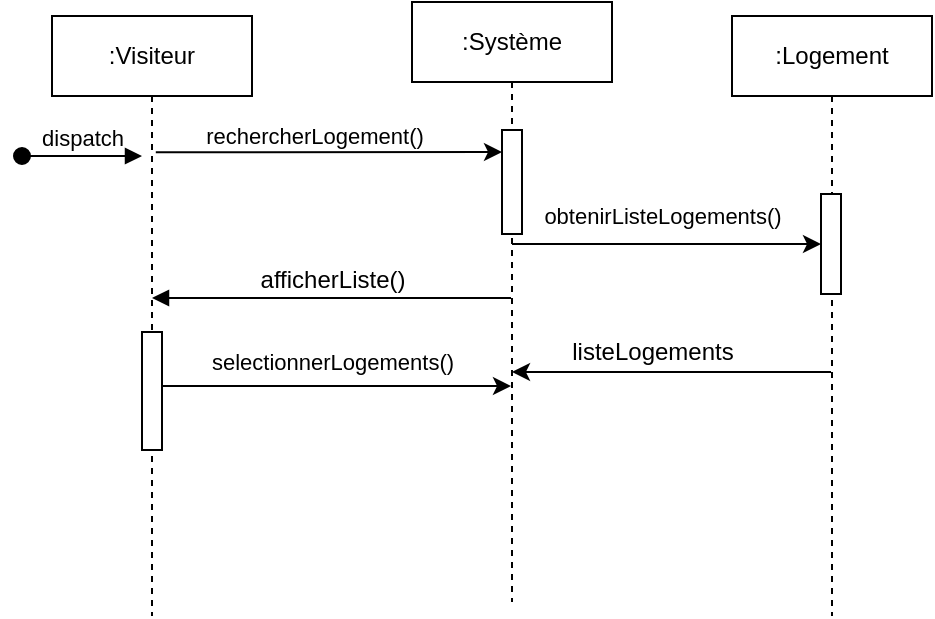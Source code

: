 <mxfile version="25.0.3">
  <diagram name="Page-1" id="2YBvvXClWsGukQMizWep">
    <mxGraphModel dx="649" dy="411" grid="1" gridSize="10" guides="1" tooltips="1" connect="1" arrows="1" fold="1" page="1" pageScale="1" pageWidth="850" pageHeight="1100" math="0" shadow="0">
      <root>
        <mxCell id="0" />
        <mxCell id="1" parent="0" />
        <mxCell id="yhxQ4M6iJ7IYZqtbcI3r-26" value="" style="edgeStyle=elbowEdgeStyle;rounded=0;orthogonalLoop=1;jettySize=auto;html=1;elbow=vertical;curved=0;" edge="1" parent="1" source="yhxQ4M6iJ7IYZqtbcI3r-38">
          <mxGeometry relative="1" as="geometry">
            <mxPoint x="89.5" y="225" as="sourcePoint" />
            <mxPoint x="269.5" y="225" as="targetPoint" />
          </mxGeometry>
        </mxCell>
        <mxCell id="aM9ryv3xv72pqoxQDRHE-1" value=":Visiteur" style="shape=umlLifeline;perimeter=lifelinePerimeter;whiteSpace=wrap;html=1;container=0;dropTarget=0;collapsible=0;recursiveResize=0;outlineConnect=0;portConstraint=eastwest;newEdgeStyle={&quot;edgeStyle&quot;:&quot;elbowEdgeStyle&quot;,&quot;elbow&quot;:&quot;vertical&quot;,&quot;curved&quot;:0,&quot;rounded&quot;:0};" parent="1" vertex="1">
          <mxGeometry x="40" y="40" width="100" height="300" as="geometry" />
        </mxCell>
        <mxCell id="aM9ryv3xv72pqoxQDRHE-3" value="dispatch" style="html=1;verticalAlign=bottom;startArrow=oval;endArrow=block;startSize=8;edgeStyle=elbowEdgeStyle;elbow=vertical;curved=0;rounded=0;" parent="aM9ryv3xv72pqoxQDRHE-1" edge="1">
          <mxGeometry relative="1" as="geometry">
            <mxPoint x="-15" y="70" as="sourcePoint" />
            <mxPoint x="45" y="70" as="targetPoint" />
          </mxGeometry>
        </mxCell>
        <mxCell id="yhxQ4M6iJ7IYZqtbcI3r-38" value="" style="html=1;points=[[0,0,0,0,5],[0,1,0,0,-5],[1,0,0,0,5],[1,1,0,0,-5]];perimeter=orthogonalPerimeter;outlineConnect=0;targetShapes=umlLifeline;portConstraint=eastwest;newEdgeStyle={&quot;curved&quot;:0,&quot;rounded&quot;:0};" vertex="1" parent="aM9ryv3xv72pqoxQDRHE-1">
          <mxGeometry x="45" y="158" width="10" height="59" as="geometry" />
        </mxCell>
        <mxCell id="aM9ryv3xv72pqoxQDRHE-5" value=":Système" style="shape=umlLifeline;perimeter=lifelinePerimeter;whiteSpace=wrap;html=1;container=0;dropTarget=0;collapsible=0;recursiveResize=0;outlineConnect=0;portConstraint=eastwest;newEdgeStyle={&quot;edgeStyle&quot;:&quot;elbowEdgeStyle&quot;,&quot;elbow&quot;:&quot;vertical&quot;,&quot;curved&quot;:0,&quot;rounded&quot;:0};" parent="1" vertex="1">
          <mxGeometry x="220" y="33" width="100" height="300" as="geometry" />
        </mxCell>
        <mxCell id="yhxQ4M6iJ7IYZqtbcI3r-35" value="" style="html=1;points=[[0,0,0,0,5],[0,1,0,0,-5],[1,0,0,0,5],[1,1,0,0,-5]];perimeter=orthogonalPerimeter;outlineConnect=0;targetShapes=umlLifeline;portConstraint=eastwest;newEdgeStyle={&quot;curved&quot;:0,&quot;rounded&quot;:0};" vertex="1" parent="aM9ryv3xv72pqoxQDRHE-5">
          <mxGeometry x="45" y="64" width="10" height="52" as="geometry" />
        </mxCell>
        <mxCell id="aM9ryv3xv72pqoxQDRHE-9" value="" style="html=1;verticalAlign=bottom;endArrow=block;edgeStyle=elbowEdgeStyle;elbow=vertical;curved=0;rounded=0;" parent="1" source="aM9ryv3xv72pqoxQDRHE-5" target="aM9ryv3xv72pqoxQDRHE-1" edge="1">
          <mxGeometry x="0.006" relative="1" as="geometry">
            <mxPoint x="265" y="181" as="sourcePoint" />
            <Array as="points">
              <mxPoint x="190" y="181" />
            </Array>
            <mxPoint x="100" y="181" as="targetPoint" />
            <mxPoint as="offset" />
          </mxGeometry>
        </mxCell>
        <mxCell id="yhxQ4M6iJ7IYZqtbcI3r-1" value=":Logement" style="shape=umlLifeline;perimeter=lifelinePerimeter;whiteSpace=wrap;html=1;container=0;dropTarget=0;collapsible=0;recursiveResize=0;outlineConnect=0;portConstraint=eastwest;newEdgeStyle={&quot;edgeStyle&quot;:&quot;elbowEdgeStyle&quot;,&quot;elbow&quot;:&quot;vertical&quot;,&quot;curved&quot;:0,&quot;rounded&quot;:0};" vertex="1" parent="1">
          <mxGeometry x="380" y="40" width="100" height="300" as="geometry" />
        </mxCell>
        <mxCell id="yhxQ4M6iJ7IYZqtbcI3r-28" value="" style="html=1;points=[[0,0,0,0,5],[0,1,0,0,-5],[1,0,0,0,5],[1,1,0,0,-5]];perimeter=orthogonalPerimeter;outlineConnect=0;targetShapes=umlLifeline;portConstraint=eastwest;newEdgeStyle={&quot;curved&quot;:0,&quot;rounded&quot;:0};" vertex="1" parent="yhxQ4M6iJ7IYZqtbcI3r-1">
          <mxGeometry x="44.5" y="89" width="10" height="50" as="geometry" />
        </mxCell>
        <mxCell id="yhxQ4M6iJ7IYZqtbcI3r-4" value="" style="edgeStyle=elbowEdgeStyle;rounded=0;orthogonalLoop=1;jettySize=auto;html=1;elbow=vertical;curved=0;" edge="1" parent="1" source="aM9ryv3xv72pqoxQDRHE-5" target="yhxQ4M6iJ7IYZqtbcI3r-28">
          <mxGeometry relative="1" as="geometry">
            <mxPoint x="269.5" y="130" as="sourcePoint" />
            <mxPoint x="429.5" y="130" as="targetPoint" />
          </mxGeometry>
        </mxCell>
        <mxCell id="yhxQ4M6iJ7IYZqtbcI3r-7" value="" style="edgeStyle=elbowEdgeStyle;rounded=0;orthogonalLoop=1;jettySize=auto;html=1;elbow=vertical;curved=0;" edge="1" parent="1" target="aM9ryv3xv72pqoxQDRHE-5">
          <mxGeometry relative="1" as="geometry">
            <mxPoint x="429.5" y="218" as="sourcePoint" />
            <mxPoint x="274.5" y="218" as="targetPoint" />
          </mxGeometry>
        </mxCell>
        <mxCell id="yhxQ4M6iJ7IYZqtbcI3r-8" value="listeLogements" style="text;html=1;align=center;verticalAlign=middle;resizable=0;points=[];autosize=1;strokeColor=none;fillColor=none;" vertex="1" parent="1">
          <mxGeometry x="290" y="193" width="100" height="30" as="geometry" />
        </mxCell>
        <mxCell id="yhxQ4M6iJ7IYZqtbcI3r-9" value="afficherListe()" style="text;html=1;align=center;verticalAlign=middle;resizable=0;points=[];autosize=1;strokeColor=none;fillColor=none;" vertex="1" parent="1">
          <mxGeometry x="130" y="157" width="100" height="30" as="geometry" />
        </mxCell>
        <mxCell id="yhxQ4M6iJ7IYZqtbcI3r-13" value="" style="edgeStyle=elbowEdgeStyle;rounded=0;orthogonalLoop=1;jettySize=auto;html=1;elbow=vertical;curved=0;exitX=0.519;exitY=0.257;exitDx=0;exitDy=0;exitPerimeter=0;" edge="1" parent="1" target="yhxQ4M6iJ7IYZqtbcI3r-35">
          <mxGeometry relative="1" as="geometry">
            <mxPoint x="91.9" y="108.1" as="sourcePoint" />
            <mxPoint x="255" y="108" as="targetPoint" />
          </mxGeometry>
        </mxCell>
        <mxCell id="yhxQ4M6iJ7IYZqtbcI3r-22" value="&lt;span style=&quot;font-size: 11px; background-color: rgb(255, 255, 255);&quot;&gt;obtenirListeLogements()&lt;/span&gt;" style="text;html=1;align=center;verticalAlign=middle;resizable=0;points=[];autosize=1;strokeColor=none;fillColor=none;" vertex="1" parent="1">
          <mxGeometry x="275" y="125" width="140" height="30" as="geometry" />
        </mxCell>
        <mxCell id="yhxQ4M6iJ7IYZqtbcI3r-23" value="&lt;span style=&quot;font-size: 11px; background-color: rgb(255, 255, 255);&quot;&gt;rechercherLogement()&lt;/span&gt;" style="text;html=1;align=center;verticalAlign=middle;resizable=0;points=[];autosize=1;strokeColor=none;fillColor=none;" vertex="1" parent="1">
          <mxGeometry x="106" y="85" width="130" height="30" as="geometry" />
        </mxCell>
        <mxCell id="yhxQ4M6iJ7IYZqtbcI3r-27" value="&lt;span style=&quot;font-size: 11px; background-color: rgb(255, 255, 255);&quot;&gt;selectionnerLogements()&lt;/span&gt;" style="text;html=1;align=center;verticalAlign=middle;resizable=0;points=[];autosize=1;strokeColor=none;fillColor=none;" vertex="1" parent="1">
          <mxGeometry x="110" y="198" width="140" height="30" as="geometry" />
        </mxCell>
      </root>
    </mxGraphModel>
  </diagram>
</mxfile>
